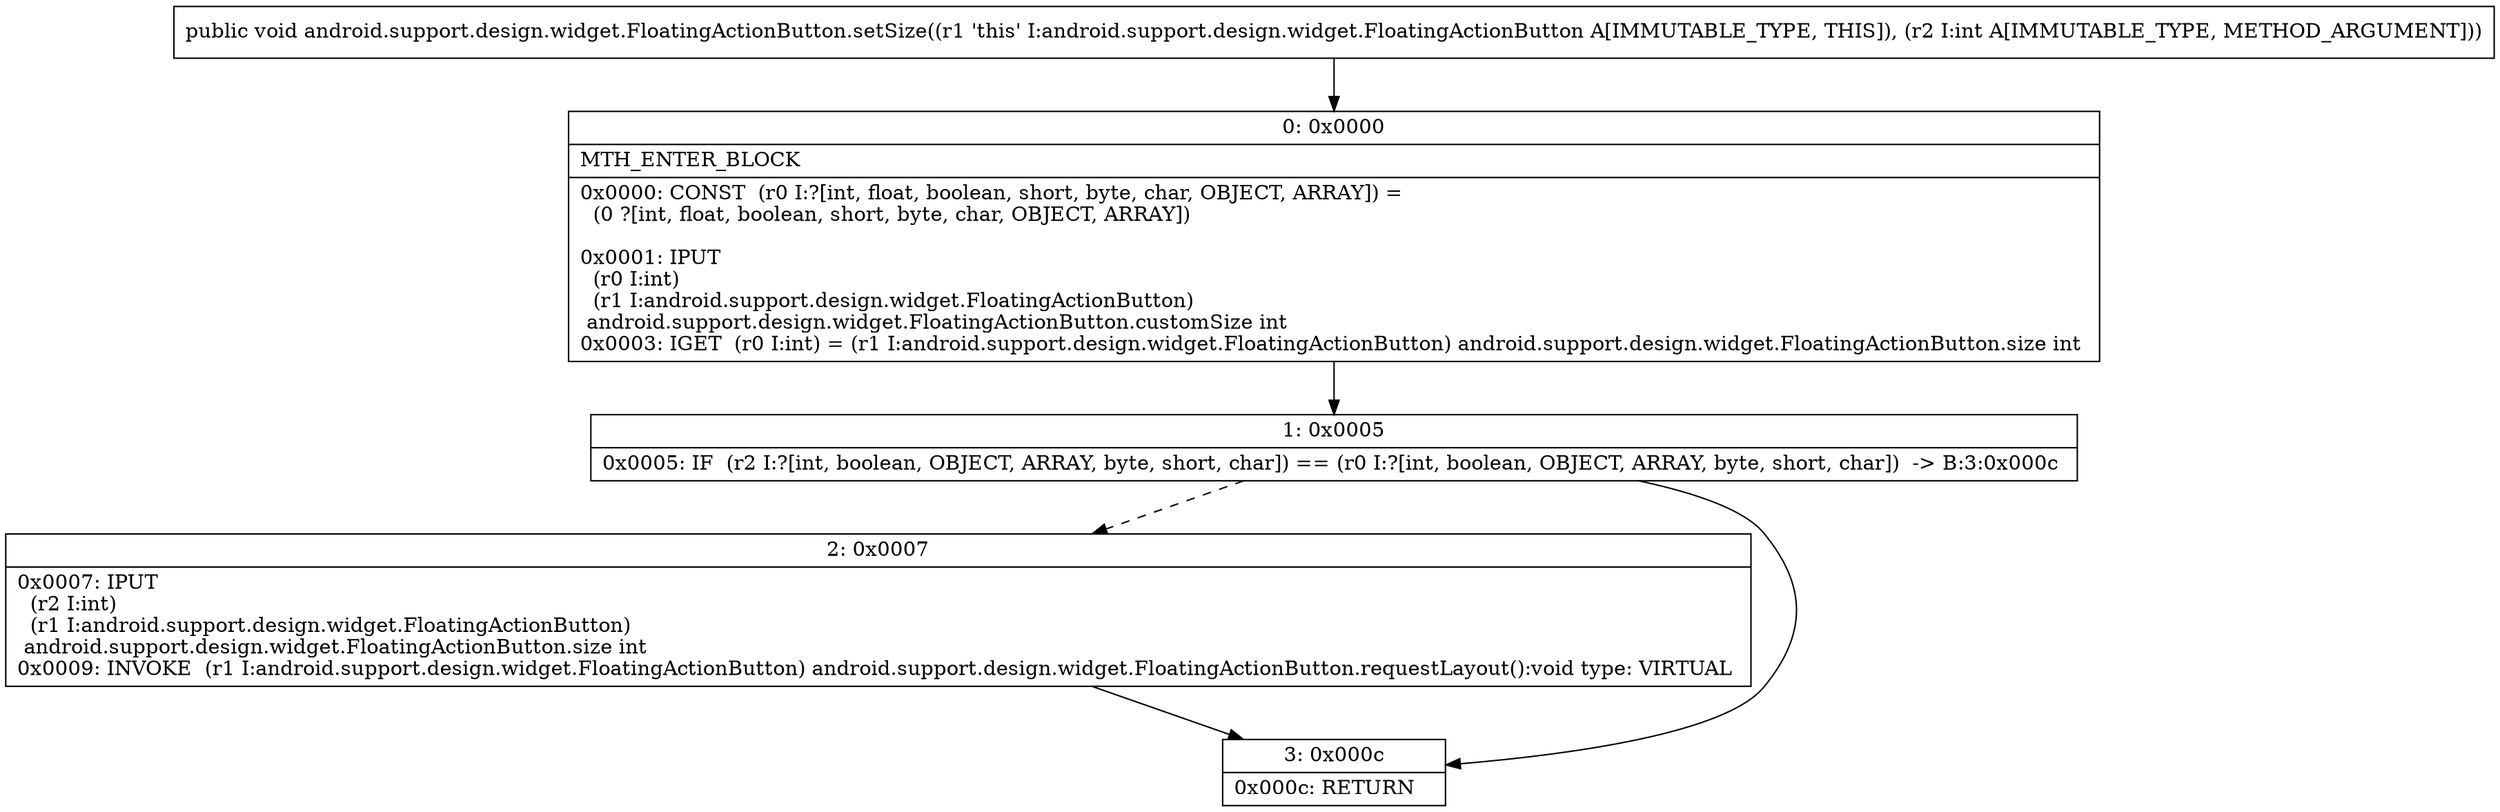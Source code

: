 digraph "CFG forandroid.support.design.widget.FloatingActionButton.setSize(I)V" {
Node_0 [shape=record,label="{0\:\ 0x0000|MTH_ENTER_BLOCK\l|0x0000: CONST  (r0 I:?[int, float, boolean, short, byte, char, OBJECT, ARRAY]) = \l  (0 ?[int, float, boolean, short, byte, char, OBJECT, ARRAY])\l \l0x0001: IPUT  \l  (r0 I:int)\l  (r1 I:android.support.design.widget.FloatingActionButton)\l android.support.design.widget.FloatingActionButton.customSize int \l0x0003: IGET  (r0 I:int) = (r1 I:android.support.design.widget.FloatingActionButton) android.support.design.widget.FloatingActionButton.size int \l}"];
Node_1 [shape=record,label="{1\:\ 0x0005|0x0005: IF  (r2 I:?[int, boolean, OBJECT, ARRAY, byte, short, char]) == (r0 I:?[int, boolean, OBJECT, ARRAY, byte, short, char])  \-\> B:3:0x000c \l}"];
Node_2 [shape=record,label="{2\:\ 0x0007|0x0007: IPUT  \l  (r2 I:int)\l  (r1 I:android.support.design.widget.FloatingActionButton)\l android.support.design.widget.FloatingActionButton.size int \l0x0009: INVOKE  (r1 I:android.support.design.widget.FloatingActionButton) android.support.design.widget.FloatingActionButton.requestLayout():void type: VIRTUAL \l}"];
Node_3 [shape=record,label="{3\:\ 0x000c|0x000c: RETURN   \l}"];
MethodNode[shape=record,label="{public void android.support.design.widget.FloatingActionButton.setSize((r1 'this' I:android.support.design.widget.FloatingActionButton A[IMMUTABLE_TYPE, THIS]), (r2 I:int A[IMMUTABLE_TYPE, METHOD_ARGUMENT])) }"];
MethodNode -> Node_0;
Node_0 -> Node_1;
Node_1 -> Node_2[style=dashed];
Node_1 -> Node_3;
Node_2 -> Node_3;
}

